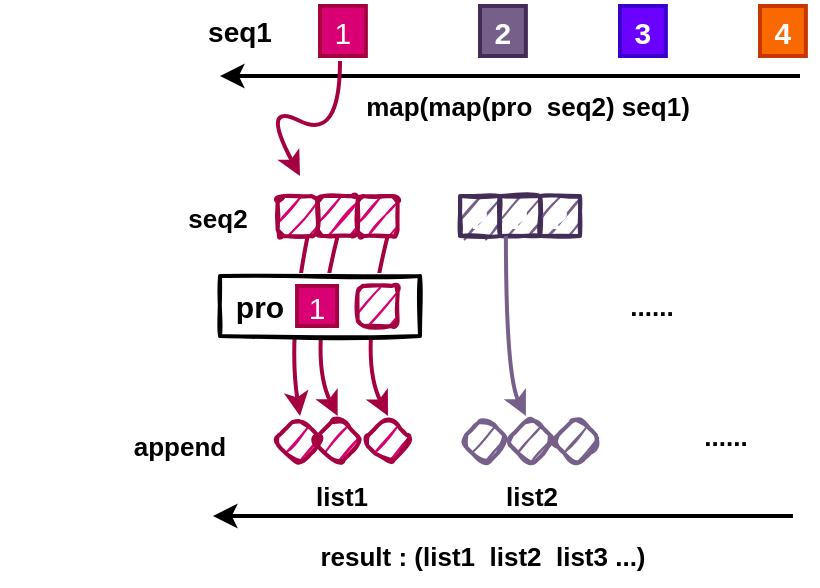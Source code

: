 <mxfile version="17.4.0" type="github">
  <diagram id="DA3VW2b0f2HLIElyfkh3" name="Page-1">
    <mxGraphModel dx="782" dy="514" grid="1" gridSize="10" guides="1" tooltips="1" connect="1" arrows="1" fold="1" page="1" pageScale="1" pageWidth="827" pageHeight="1169" math="0" shadow="0">
      <root>
        <mxCell id="0" />
        <mxCell id="1" parent="0" />
        <mxCell id="M4bzleKP0RWNRsiR5dvF-50" value="" style="curved=1;endArrow=classic;html=1;rounded=0;fontSize=15;fontColor=#000000;strokeWidth=2;fillColor=#d80073;strokeColor=#A50040;entryX=0.5;entryY=0;entryDx=0;entryDy=0;exitX=0.5;exitY=1;exitDx=0;exitDy=0;" edge="1" parent="1" source="M4bzleKP0RWNRsiR5dvF-15" target="M4bzleKP0RWNRsiR5dvF-47">
          <mxGeometry width="50" height="50" relative="1" as="geometry">
            <mxPoint x="313.82" y="280" as="sourcePoint" />
            <mxPoint x="310" y="370" as="targetPoint" />
            <Array as="points">
              <mxPoint x="303.82" y="330" />
            </Array>
          </mxGeometry>
        </mxCell>
        <mxCell id="M4bzleKP0RWNRsiR5dvF-38" value="" style="curved=1;endArrow=classic;html=1;rounded=0;fontSize=15;fontColor=#000000;strokeWidth=2;fillColor=#d80073;strokeColor=#A50040;" edge="1" parent="1">
          <mxGeometry width="50" height="50" relative="1" as="geometry">
            <mxPoint x="303.82" y="270" as="sourcePoint" />
            <mxPoint x="300" y="360" as="targetPoint" />
            <Array as="points">
              <mxPoint x="293.82" y="320" />
            </Array>
          </mxGeometry>
        </mxCell>
        <mxCell id="M4bzleKP0RWNRsiR5dvF-1" value="1" style="strokeWidth=2;dashed=0;align=center;fontSize=15;shape=rect;fillColor=#d80073;strokeColor=#A50040;fontStyle=0;rounded=0;shadow=0;glass=0;sketch=0;fontColor=#ffffff;" vertex="1" parent="1">
          <mxGeometry x="310" y="155" width="22.941" height="25" as="geometry" />
        </mxCell>
        <mxCell id="M4bzleKP0RWNRsiR5dvF-3" value="2" style="strokeWidth=2;dashed=0;align=center;fontSize=15;shape=rect;fillColor=#76608a;strokeColor=#432D57;fontStyle=1;rounded=0;shadow=0;glass=0;sketch=0;fontColor=#ffffff;" vertex="1" parent="1">
          <mxGeometry x="390.005" y="155" width="22.941" height="25" as="geometry" />
        </mxCell>
        <mxCell id="M4bzleKP0RWNRsiR5dvF-4" value="3" style="strokeWidth=2;dashed=0;align=center;fontSize=15;shape=rect;fillColor=#6a00ff;strokeColor=#3700CC;fontStyle=1;rounded=0;shadow=0;glass=0;sketch=0;fontColor=#ffffff;" vertex="1" parent="1">
          <mxGeometry x="460" y="155" width="22.941" height="25" as="geometry" />
        </mxCell>
        <mxCell id="M4bzleKP0RWNRsiR5dvF-5" value="4" style="strokeWidth=2;dashed=0;align=center;fontSize=15;shape=rect;fillColor=#fa6800;strokeColor=#C73500;fontStyle=1;rounded=0;shadow=0;glass=0;sketch=0;fontColor=#FFFFFF;" vertex="1" parent="1">
          <mxGeometry x="530.002" y="155" width="22.941" height="25" as="geometry" />
        </mxCell>
        <mxCell id="M4bzleKP0RWNRsiR5dvF-7" value="" style="endArrow=classic;html=1;rounded=0;strokeWidth=2;" edge="1" parent="1">
          <mxGeometry width="50" height="50" relative="1" as="geometry">
            <mxPoint x="550" y="190" as="sourcePoint" />
            <mxPoint x="260" y="190" as="targetPoint" />
          </mxGeometry>
        </mxCell>
        <mxCell id="M4bzleKP0RWNRsiR5dvF-8" value="&lt;b&gt;&lt;font style=&quot;font-size: 14px&quot;&gt;seq1&lt;/font&gt;&lt;/b&gt;" style="text;html=1;strokeColor=none;fillColor=none;align=center;verticalAlign=middle;whiteSpace=wrap;rounded=0;shadow=0;glass=0;sketch=0;" vertex="1" parent="1">
          <mxGeometry x="240.0" y="152.5" width="60" height="30" as="geometry" />
        </mxCell>
        <mxCell id="M4bzleKP0RWNRsiR5dvF-9" value="&lt;b&gt;&lt;font style=&quot;font-size: 13px&quot;&gt;map(map(pro&amp;nbsp; seq2) seq1)&lt;/font&gt;&lt;/b&gt;" style="text;html=1;strokeColor=none;fillColor=none;align=center;verticalAlign=middle;whiteSpace=wrap;rounded=0;shadow=0;glass=0;sketch=0;" vertex="1" parent="1">
          <mxGeometry x="310" y="190" width="208.24" height="30" as="geometry" />
        </mxCell>
        <mxCell id="M4bzleKP0RWNRsiR5dvF-27" value="" style="group" vertex="1" connectable="0" parent="1">
          <mxGeometry x="288.82" y="250" width="60" height="20" as="geometry" />
        </mxCell>
        <mxCell id="M4bzleKP0RWNRsiR5dvF-10" value="" style="strokeWidth=2;dashed=0;align=center;fontSize=8;shape=rect;fillColor=#d80073;strokeColor=#A50040;fontStyle=1;rounded=1;shadow=0;glass=0;sketch=1;perimeterSpacing=0;gradientDirection=south;fontColor=#ffffff;" vertex="1" parent="M4bzleKP0RWNRsiR5dvF-27">
          <mxGeometry width="20" height="20" as="geometry" />
        </mxCell>
        <mxCell id="M4bzleKP0RWNRsiR5dvF-15" value="" style="strokeWidth=2;dashed=0;align=center;fontSize=8;shape=rect;fillColor=#d80073;strokeColor=#A50040;fontStyle=1;rounded=1;shadow=0;glass=0;sketch=1;perimeterSpacing=0;gradientDirection=south;fontColor=#ffffff;" vertex="1" parent="M4bzleKP0RWNRsiR5dvF-27">
          <mxGeometry x="20" width="20" height="20" as="geometry" />
        </mxCell>
        <mxCell id="M4bzleKP0RWNRsiR5dvF-16" value="" style="strokeWidth=2;dashed=0;align=center;fontSize=8;shape=rect;fillColor=#d80073;strokeColor=#A50040;fontStyle=1;rounded=1;shadow=0;glass=0;sketch=1;perimeterSpacing=0;gradientDirection=south;fontColor=#ffffff;" vertex="1" parent="M4bzleKP0RWNRsiR5dvF-27">
          <mxGeometry x="40" width="20" height="20" as="geometry" />
        </mxCell>
        <mxCell id="M4bzleKP0RWNRsiR5dvF-28" value="" style="group" vertex="1" connectable="0" parent="1">
          <mxGeometry x="380" y="250" width="60" height="20" as="geometry" />
        </mxCell>
        <mxCell id="M4bzleKP0RWNRsiR5dvF-17" value="2" style="strokeWidth=2;dashed=0;align=center;fontSize=15;shape=rect;fillColor=#76608a;strokeColor=#432D57;fontStyle=1;rounded=0;shadow=0;glass=0;sketch=1;fontColor=#ffffff;" vertex="1" parent="M4bzleKP0RWNRsiR5dvF-28">
          <mxGeometry width="20" height="20" as="geometry" />
        </mxCell>
        <mxCell id="M4bzleKP0RWNRsiR5dvF-18" value="2" style="strokeWidth=2;dashed=0;align=center;fontSize=15;shape=rect;fillColor=#76608a;strokeColor=#432D57;fontStyle=1;rounded=0;shadow=0;glass=0;sketch=1;fontColor=#ffffff;" vertex="1" parent="M4bzleKP0RWNRsiR5dvF-28">
          <mxGeometry x="20" width="20" height="20" as="geometry" />
        </mxCell>
        <mxCell id="M4bzleKP0RWNRsiR5dvF-19" value="2" style="strokeWidth=2;dashed=0;align=center;fontSize=15;shape=rect;fillColor=#76608a;strokeColor=#432D57;fontStyle=1;rounded=0;shadow=0;glass=0;sketch=1;fontColor=#ffffff;" vertex="1" parent="M4bzleKP0RWNRsiR5dvF-28">
          <mxGeometry x="40" width="20" height="20" as="geometry" />
        </mxCell>
        <mxCell id="M4bzleKP0RWNRsiR5dvF-30" value="" style="curved=1;endArrow=classic;html=1;rounded=0;fontSize=13;fontColor=#FFFFFF;fillColor=#d80073;strokeColor=#A50040;strokeWidth=2;" edge="1" parent="1">
          <mxGeometry width="50" height="50" relative="1" as="geometry">
            <mxPoint x="320" y="182.5" as="sourcePoint" />
            <mxPoint x="300" y="240" as="targetPoint" />
            <Array as="points">
              <mxPoint x="320" y="222.5" />
              <mxPoint x="280" y="202.5" />
            </Array>
          </mxGeometry>
        </mxCell>
        <mxCell id="M4bzleKP0RWNRsiR5dvF-49" value="" style="group" vertex="1" connectable="0" parent="1">
          <mxGeometry x="286.77" y="360" width="85" height="30" as="geometry" />
        </mxCell>
        <mxCell id="M4bzleKP0RWNRsiR5dvF-45" value="" style="rhombus;whiteSpace=wrap;html=1;fontSize=8;fillColor=#d80073;strokeColor=#A50040;fontColor=#ffffff;strokeWidth=2;dashed=0;fontStyle=1;rounded=1;shadow=0;glass=0;sketch=1;gradientDirection=south;arcSize=27;" vertex="1" parent="M4bzleKP0RWNRsiR5dvF-49">
          <mxGeometry width="25" height="25" as="geometry" />
        </mxCell>
        <mxCell id="M4bzleKP0RWNRsiR5dvF-47" value="" style="rhombus;whiteSpace=wrap;html=1;fontSize=8;fillColor=#d80073;strokeColor=#A50040;fontColor=#ffffff;strokeWidth=2;dashed=0;fontStyle=1;rounded=1;shadow=0;glass=0;sketch=1;gradientDirection=south;arcSize=27;" vertex="1" parent="M4bzleKP0RWNRsiR5dvF-49">
          <mxGeometry x="19.55" width="25" height="25" as="geometry" />
        </mxCell>
        <mxCell id="M4bzleKP0RWNRsiR5dvF-48" value="" style="rhombus;whiteSpace=wrap;html=1;fontSize=8;fillColor=#d80073;strokeColor=#A50040;fontColor=#ffffff;strokeWidth=2;dashed=0;fontStyle=1;rounded=1;shadow=0;glass=0;sketch=1;gradientDirection=south;arcSize=27;" vertex="1" parent="M4bzleKP0RWNRsiR5dvF-49">
          <mxGeometry x="44.55" width="25" height="25" as="geometry" />
        </mxCell>
        <mxCell id="M4bzleKP0RWNRsiR5dvF-51" value="" style="group" vertex="1" connectable="0" parent="1">
          <mxGeometry x="250" y="290" width="110" height="30" as="geometry" />
        </mxCell>
        <mxCell id="M4bzleKP0RWNRsiR5dvF-52" value="" style="curved=1;endArrow=classic;html=1;rounded=0;fontSize=15;fontColor=#000000;strokeWidth=2;fillColor=#d80073;strokeColor=#A50040;exitX=0.5;exitY=1;exitDx=0;exitDy=0;" edge="1" parent="M4bzleKP0RWNRsiR5dvF-51">
          <mxGeometry width="50" height="50" relative="1" as="geometry">
            <mxPoint x="93.82" y="-20" as="sourcePoint" />
            <mxPoint x="94" y="70" as="targetPoint" />
            <Array as="points">
              <mxPoint x="78.82" y="40" />
            </Array>
          </mxGeometry>
        </mxCell>
        <mxCell id="M4bzleKP0RWNRsiR5dvF-35" value="" style="rounded=0;whiteSpace=wrap;html=1;shadow=0;sketch=1;fontSize=15;fontColor=#000000;strokeWidth=2;gradientColor=#ffffff;gradientDirection=south;" vertex="1" parent="M4bzleKP0RWNRsiR5dvF-51">
          <mxGeometry x="10" width="100" height="30" as="geometry" />
        </mxCell>
        <mxCell id="M4bzleKP0RWNRsiR5dvF-31" value="&lt;b&gt;&lt;font color=&quot;#000000&quot; style=&quot;font-size: 15px&quot;&gt;pro&lt;/font&gt;&lt;/b&gt;" style="text;html=1;strokeColor=none;fillColor=none;align=center;verticalAlign=middle;whiteSpace=wrap;rounded=0;shadow=0;sketch=1;fontSize=13;fontColor=#FFFFFF;" vertex="1" parent="M4bzleKP0RWNRsiR5dvF-51">
          <mxGeometry width="60" height="30" as="geometry" />
        </mxCell>
        <mxCell id="M4bzleKP0RWNRsiR5dvF-32" value="1" style="strokeWidth=2;dashed=0;align=center;fontSize=15;shape=rect;fillColor=#d80073;strokeColor=#A50040;fontStyle=0;rounded=0;shadow=0;glass=0;sketch=0;fontColor=#ffffff;" vertex="1" parent="M4bzleKP0RWNRsiR5dvF-51">
          <mxGeometry x="48.53" y="5" width="20" height="20" as="geometry" />
        </mxCell>
        <mxCell id="M4bzleKP0RWNRsiR5dvF-33" value="" style="strokeWidth=2;dashed=0;align=center;fontSize=8;shape=rect;fillColor=#d80073;strokeColor=#A50040;fontStyle=1;rounded=1;shadow=0;glass=0;sketch=1;perimeterSpacing=0;gradientDirection=south;fontColor=#ffffff;" vertex="1" parent="M4bzleKP0RWNRsiR5dvF-51">
          <mxGeometry x="78.82" y="5" width="20" height="20" as="geometry" />
        </mxCell>
        <mxCell id="M4bzleKP0RWNRsiR5dvF-53" value="&lt;b&gt;&lt;font style=&quot;font-size: 13px&quot;&gt;seq2&lt;/font&gt;&lt;/b&gt;" style="text;html=1;strokeColor=none;fillColor=none;align=center;verticalAlign=middle;whiteSpace=wrap;rounded=0;shadow=0;sketch=1;fontSize=15;fontColor=#000000;" vertex="1" parent="1">
          <mxGeometry x="228.82" y="245" width="60" height="30" as="geometry" />
        </mxCell>
        <mxCell id="M4bzleKP0RWNRsiR5dvF-54" value="" style="endArrow=classic;html=1;rounded=0;strokeWidth=2;" edge="1" parent="1">
          <mxGeometry width="50" height="50" relative="1" as="geometry">
            <mxPoint x="546.48" y="410" as="sourcePoint" />
            <mxPoint x="256.48" y="410" as="targetPoint" />
          </mxGeometry>
        </mxCell>
        <mxCell id="M4bzleKP0RWNRsiR5dvF-55" value="" style="rhombus;whiteSpace=wrap;html=1;fontSize=8;fillColor=#76608a;strokeColor=#76608A;fontColor=#ffffff;strokeWidth=2;dashed=0;fontStyle=1;rounded=1;shadow=0;glass=0;sketch=1;gradientDirection=south;arcSize=27;" vertex="1" parent="1">
          <mxGeometry x="380" y="360" width="25" height="25" as="geometry" />
        </mxCell>
        <mxCell id="M4bzleKP0RWNRsiR5dvF-60" value="" style="rhombus;whiteSpace=wrap;html=1;fontSize=8;fillColor=#76608a;strokeColor=#76608A;fontColor=#ffffff;strokeWidth=2;dashed=0;fontStyle=1;rounded=1;shadow=0;glass=0;sketch=1;gradientDirection=south;arcSize=27;" vertex="1" parent="1">
          <mxGeometry x="403" y="360" width="25" height="25" as="geometry" />
        </mxCell>
        <mxCell id="M4bzleKP0RWNRsiR5dvF-62" value="" style="rhombus;whiteSpace=wrap;html=1;fontSize=8;fillColor=#76608a;strokeColor=#76608A;fontColor=#ffffff;strokeWidth=2;dashed=0;fontStyle=1;rounded=1;shadow=0;glass=0;sketch=1;gradientDirection=south;arcSize=27;" vertex="1" parent="1">
          <mxGeometry x="426" y="360" width="25" height="25" as="geometry" />
        </mxCell>
        <mxCell id="M4bzleKP0RWNRsiR5dvF-63" value="&lt;b&gt;list1&lt;/b&gt;" style="text;html=1;strokeColor=none;fillColor=none;align=center;verticalAlign=middle;whiteSpace=wrap;rounded=0;shadow=0;sketch=1;fontSize=13;fontColor=#000000;" vertex="1" parent="1">
          <mxGeometry x="291.47" y="385" width="60" height="30" as="geometry" />
        </mxCell>
        <mxCell id="M4bzleKP0RWNRsiR5dvF-64" value="&lt;b&gt;list2&lt;/b&gt;" style="text;html=1;strokeColor=none;fillColor=none;align=center;verticalAlign=middle;whiteSpace=wrap;rounded=0;shadow=0;sketch=1;fontSize=13;fontColor=#000000;" vertex="1" parent="1">
          <mxGeometry x="385.5" y="385" width="60" height="30" as="geometry" />
        </mxCell>
        <mxCell id="M4bzleKP0RWNRsiR5dvF-65" value="&lt;b&gt;......&lt;/b&gt;" style="text;html=1;strokeColor=none;fillColor=none;align=center;verticalAlign=middle;whiteSpace=wrap;rounded=0;shadow=0;sketch=1;fontSize=13;fontColor=#000000;" vertex="1" parent="1">
          <mxGeometry x="445.5" y="290" width="60" height="30" as="geometry" />
        </mxCell>
        <mxCell id="M4bzleKP0RWNRsiR5dvF-66" value="" style="curved=1;endArrow=classic;html=1;rounded=0;fontSize=15;fontColor=#000000;strokeWidth=2;fillColor=#d80073;strokeColor=#76608A;" edge="1" parent="1">
          <mxGeometry width="50" height="50" relative="1" as="geometry">
            <mxPoint x="402.95" y="270" as="sourcePoint" />
            <mxPoint x="412.95" y="360" as="targetPoint" />
            <Array as="points">
              <mxPoint x="402.95" y="340" />
            </Array>
          </mxGeometry>
        </mxCell>
        <mxCell id="M4bzleKP0RWNRsiR5dvF-67" value="&lt;b&gt;......&lt;/b&gt;" style="text;html=1;strokeColor=none;fillColor=none;align=center;verticalAlign=middle;whiteSpace=wrap;rounded=0;shadow=0;sketch=1;fontSize=13;fontColor=#000000;" vertex="1" parent="1">
          <mxGeometry x="482.94" y="355" width="60" height="30" as="geometry" />
        </mxCell>
        <mxCell id="M4bzleKP0RWNRsiR5dvF-71" value="&lt;div style=&quot;color: rgb(212 , 212 , 212) ; background-color: rgb(30 , 30 , 30) ; font-family: &amp;#34;consolas&amp;#34; , &amp;#34;courier new&amp;#34; , monospace ; font-size: 14px ; line-height: 19px&quot;&gt;&lt;br&gt;&lt;/div&gt;" style="text;html=1;strokeColor=none;fillColor=none;align=center;verticalAlign=middle;whiteSpace=wrap;rounded=0;shadow=0;sketch=1;fontSize=13;fontColor=#000000;" vertex="1" parent="1">
          <mxGeometry x="150" y="360" width="60" height="30" as="geometry" />
        </mxCell>
        <mxCell id="M4bzleKP0RWNRsiR5dvF-72" value="&lt;b&gt;append&lt;/b&gt;" style="text;html=1;strokeColor=none;fillColor=none;align=center;verticalAlign=middle;whiteSpace=wrap;rounded=0;shadow=0;sketch=1;fontSize=13;fontColor=#000000;" vertex="1" parent="1">
          <mxGeometry x="210" y="360" width="60" height="30" as="geometry" />
        </mxCell>
        <mxCell id="M4bzleKP0RWNRsiR5dvF-73" value="&lt;b&gt;&lt;font style=&quot;font-size: 13px&quot;&gt;result : (list1&amp;nbsp; list2&amp;nbsp; list3 ...)&lt;/font&gt;&lt;/b&gt;" style="text;html=1;strokeColor=none;fillColor=none;align=center;verticalAlign=middle;whiteSpace=wrap;rounded=0;shadow=0;sketch=1;fontSize=13;fontColor=#000000;" vertex="1" parent="1">
          <mxGeometry x="291.47" y="415" width="201" height="30" as="geometry" />
        </mxCell>
      </root>
    </mxGraphModel>
  </diagram>
</mxfile>
